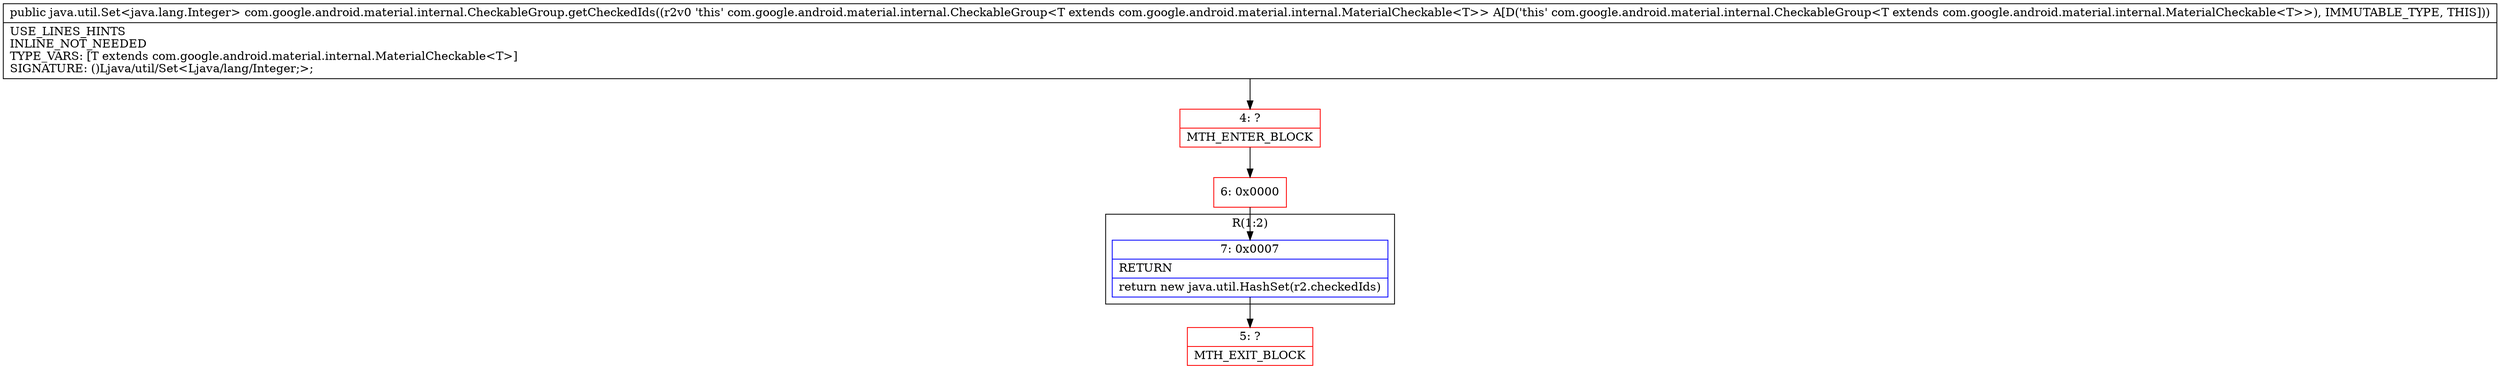 digraph "CFG forcom.google.android.material.internal.CheckableGroup.getCheckedIds()Ljava\/util\/Set;" {
subgraph cluster_Region_737664362 {
label = "R(1:2)";
node [shape=record,color=blue];
Node_7 [shape=record,label="{7\:\ 0x0007|RETURN\l|return new java.util.HashSet(r2.checkedIds)\l}"];
}
Node_4 [shape=record,color=red,label="{4\:\ ?|MTH_ENTER_BLOCK\l}"];
Node_6 [shape=record,color=red,label="{6\:\ 0x0000}"];
Node_5 [shape=record,color=red,label="{5\:\ ?|MTH_EXIT_BLOCK\l}"];
MethodNode[shape=record,label="{public java.util.Set\<java.lang.Integer\> com.google.android.material.internal.CheckableGroup.getCheckedIds((r2v0 'this' com.google.android.material.internal.CheckableGroup\<T extends com.google.android.material.internal.MaterialCheckable\<T\>\> A[D('this' com.google.android.material.internal.CheckableGroup\<T extends com.google.android.material.internal.MaterialCheckable\<T\>\>), IMMUTABLE_TYPE, THIS]))  | USE_LINES_HINTS\lINLINE_NOT_NEEDED\lTYPE_VARS: [T extends com.google.android.material.internal.MaterialCheckable\<T\>]\lSIGNATURE: ()Ljava\/util\/Set\<Ljava\/lang\/Integer;\>;\l}"];
MethodNode -> Node_4;Node_7 -> Node_5;
Node_4 -> Node_6;
Node_6 -> Node_7;
}

